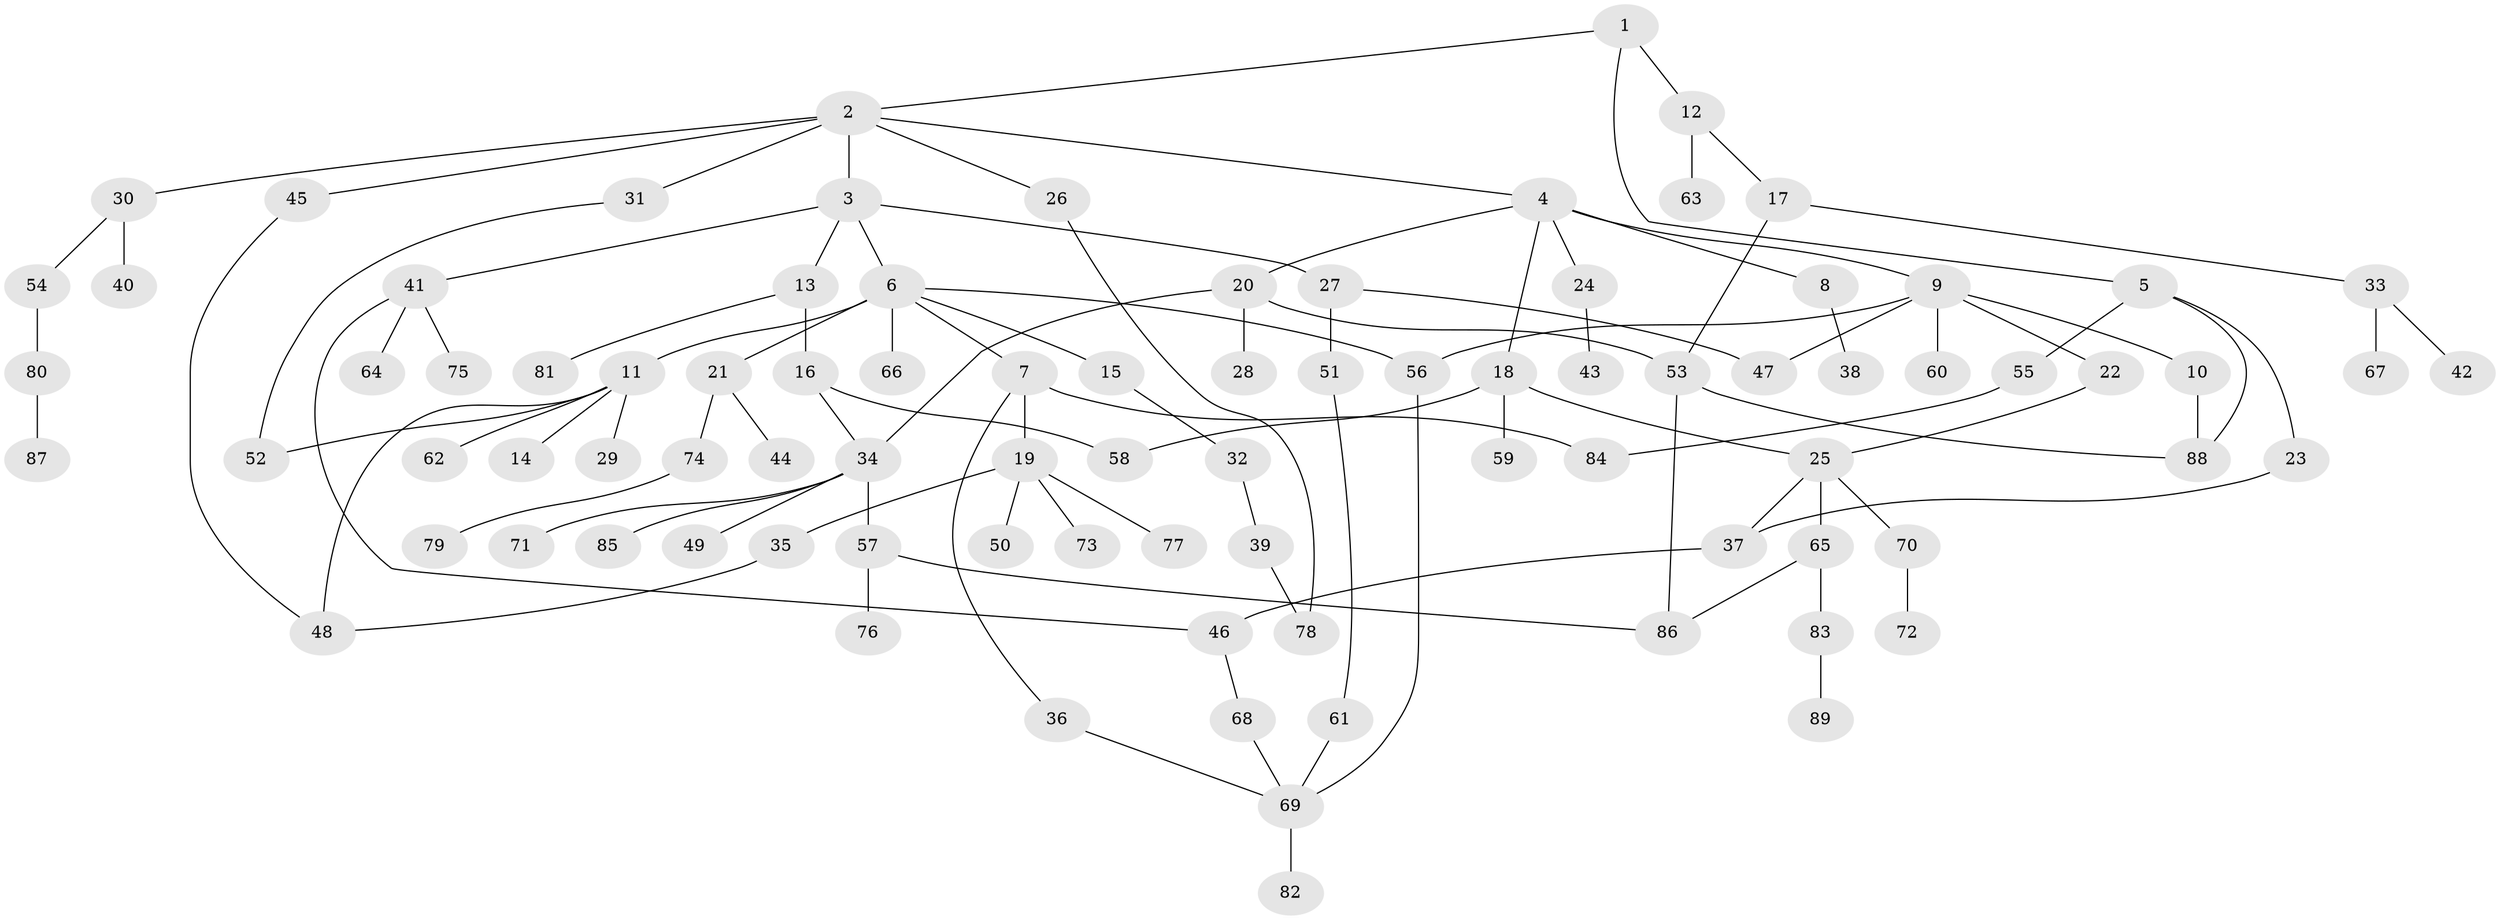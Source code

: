// coarse degree distribution, {3: 0.13793103448275862, 7: 0.05172413793103448, 10: 0.017241379310344827, 8: 0.017241379310344827, 4: 0.06896551724137931, 1: 0.3793103448275862, 2: 0.2413793103448276, 5: 0.08620689655172414}
// Generated by graph-tools (version 1.1) at 2025/23/03/03/25 07:23:30]
// undirected, 89 vertices, 108 edges
graph export_dot {
graph [start="1"]
  node [color=gray90,style=filled];
  1;
  2;
  3;
  4;
  5;
  6;
  7;
  8;
  9;
  10;
  11;
  12;
  13;
  14;
  15;
  16;
  17;
  18;
  19;
  20;
  21;
  22;
  23;
  24;
  25;
  26;
  27;
  28;
  29;
  30;
  31;
  32;
  33;
  34;
  35;
  36;
  37;
  38;
  39;
  40;
  41;
  42;
  43;
  44;
  45;
  46;
  47;
  48;
  49;
  50;
  51;
  52;
  53;
  54;
  55;
  56;
  57;
  58;
  59;
  60;
  61;
  62;
  63;
  64;
  65;
  66;
  67;
  68;
  69;
  70;
  71;
  72;
  73;
  74;
  75;
  76;
  77;
  78;
  79;
  80;
  81;
  82;
  83;
  84;
  85;
  86;
  87;
  88;
  89;
  1 -- 2;
  1 -- 5;
  1 -- 12;
  2 -- 3;
  2 -- 4;
  2 -- 26;
  2 -- 30;
  2 -- 31;
  2 -- 45;
  3 -- 6;
  3 -- 13;
  3 -- 27;
  3 -- 41;
  4 -- 8;
  4 -- 9;
  4 -- 18;
  4 -- 20;
  4 -- 24;
  5 -- 23;
  5 -- 55;
  5 -- 88;
  6 -- 7;
  6 -- 11;
  6 -- 15;
  6 -- 21;
  6 -- 56;
  6 -- 66;
  7 -- 19;
  7 -- 36;
  7 -- 84;
  8 -- 38;
  9 -- 10;
  9 -- 22;
  9 -- 47;
  9 -- 60;
  9 -- 56;
  10 -- 88;
  11 -- 14;
  11 -- 29;
  11 -- 48;
  11 -- 62;
  11 -- 52;
  12 -- 17;
  12 -- 63;
  13 -- 16;
  13 -- 81;
  15 -- 32;
  16 -- 58;
  16 -- 34;
  17 -- 33;
  17 -- 53;
  18 -- 59;
  18 -- 58;
  18 -- 25;
  19 -- 35;
  19 -- 50;
  19 -- 73;
  19 -- 77;
  20 -- 28;
  20 -- 34;
  20 -- 53;
  21 -- 44;
  21 -- 74;
  22 -- 25;
  23 -- 37;
  24 -- 43;
  25 -- 65;
  25 -- 70;
  25 -- 37;
  26 -- 78;
  27 -- 51;
  27 -- 47;
  30 -- 40;
  30 -- 54;
  31 -- 52;
  32 -- 39;
  33 -- 42;
  33 -- 67;
  34 -- 49;
  34 -- 57;
  34 -- 71;
  34 -- 85;
  35 -- 48;
  36 -- 69;
  37 -- 46;
  39 -- 78;
  41 -- 46;
  41 -- 64;
  41 -- 75;
  45 -- 48;
  46 -- 68;
  51 -- 61;
  53 -- 86;
  53 -- 88;
  54 -- 80;
  55 -- 84;
  56 -- 69;
  57 -- 76;
  57 -- 86;
  61 -- 69;
  65 -- 83;
  65 -- 86;
  68 -- 69;
  69 -- 82;
  70 -- 72;
  74 -- 79;
  80 -- 87;
  83 -- 89;
}
